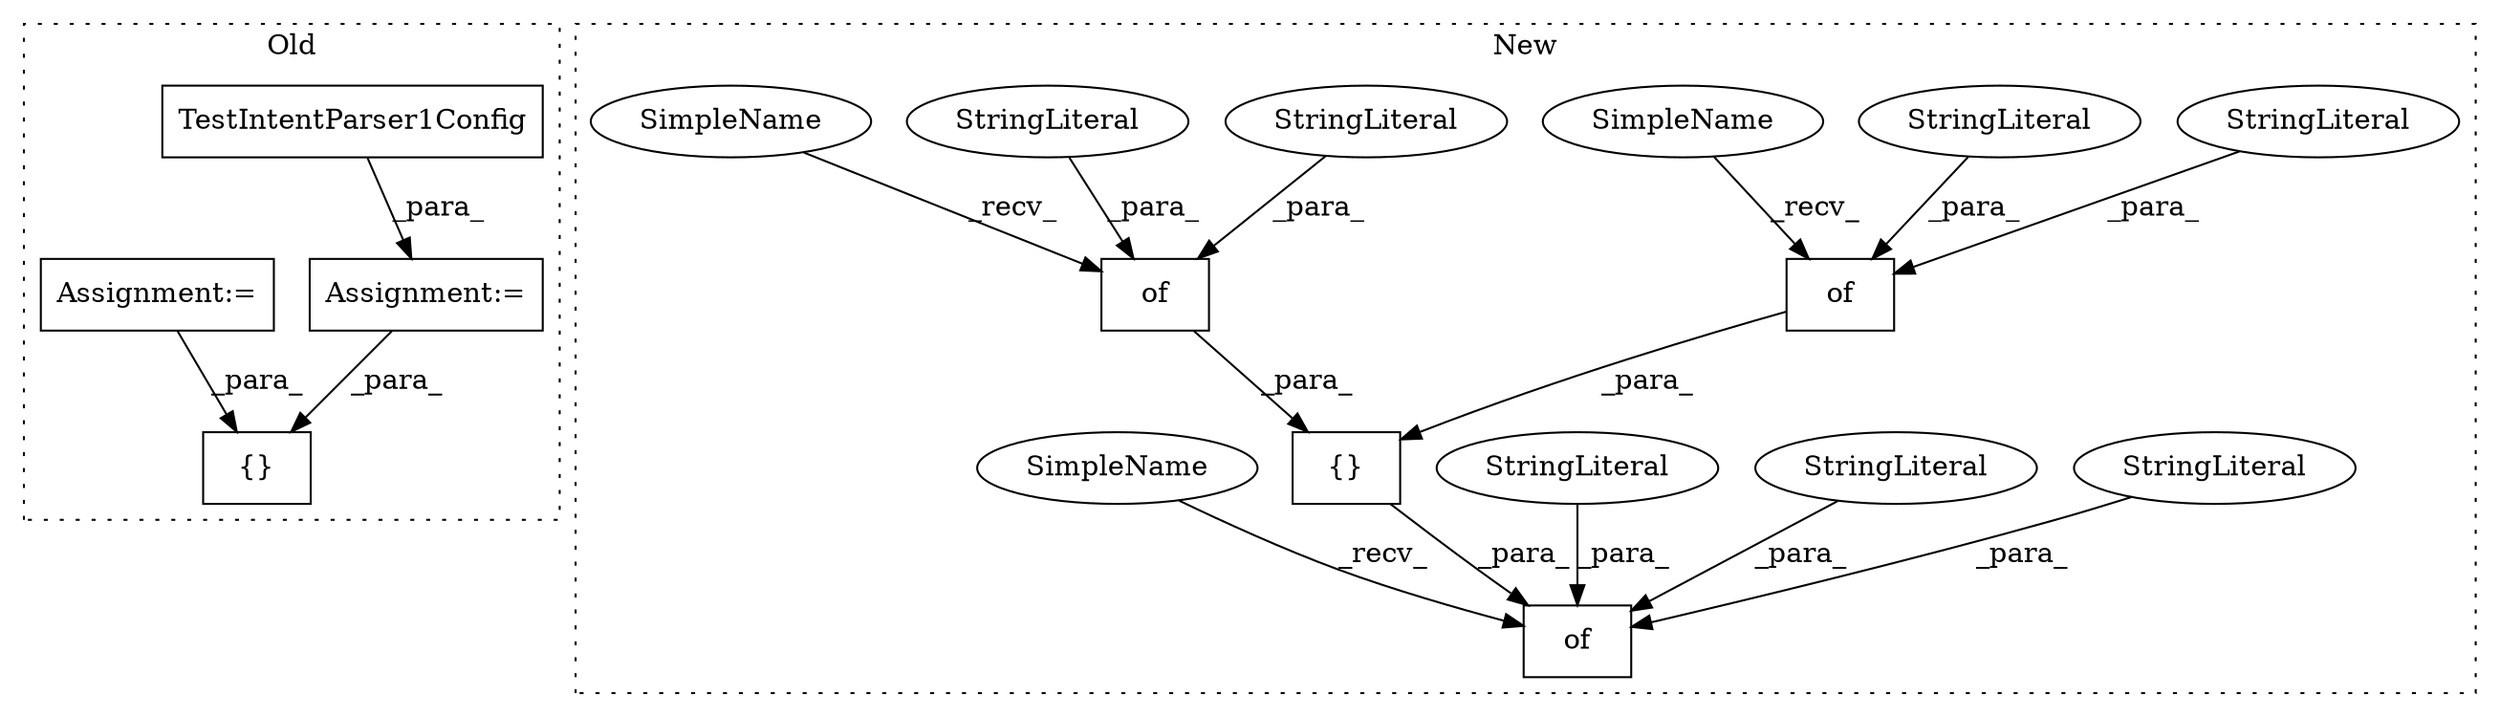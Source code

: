 digraph G {
subgraph cluster0 {
1 [label="TestIntentParser1Config" a="32" s="17277" l="25" shape="box"];
4 [label="{}" a="4" s="17430,17460" l="1,1" shape="box"];
8 [label="Assignment:=" a="7" s="17276" l="1" shape="box"];
9 [label="Assignment:=" a="7" s="17322" l="1" shape="box"];
label = "Old";
style="dotted";
}
subgraph cluster1 {
2 [label="of" a="32" s="14677,14731" l="3,1" shape="box"];
3 [label="{}" a="4" s="14612,14732" l="1,1" shape="box"];
5 [label="of" a="32" s="14535,14733" l="3,1" shape="box"];
6 [label="of" a="32" s="14617,14671" l="3,1" shape="box"];
7 [label="StringLiteral" a="45" s="14714" l="11" shape="ellipse"];
10 [label="StringLiteral" a="45" s="14538" l="11" shape="ellipse"];
11 [label="StringLiteral" a="45" s="14620" l="11" shape="ellipse"];
12 [label="StringLiteral" a="45" s="14632" l="21" shape="ellipse"];
13 [label="StringLiteral" a="45" s="14680" l="11" shape="ellipse"];
14 [label="StringLiteral" a="45" s="14563" l="24" shape="ellipse"];
15 [label="StringLiteral" a="45" s="14550" l="12" shape="ellipse"];
16 [label="SimpleName" a="42" s="14613" l="3" shape="ellipse"];
17 [label="SimpleName" a="42" s="14673" l="3" shape="ellipse"];
18 [label="SimpleName" a="42" s="14531" l="3" shape="ellipse"];
label = "New";
style="dotted";
}
1 -> 8 [label="_para_"];
2 -> 3 [label="_para_"];
3 -> 5 [label="_para_"];
6 -> 3 [label="_para_"];
7 -> 2 [label="_para_"];
8 -> 4 [label="_para_"];
9 -> 4 [label="_para_"];
10 -> 5 [label="_para_"];
11 -> 6 [label="_para_"];
12 -> 6 [label="_para_"];
13 -> 2 [label="_para_"];
14 -> 5 [label="_para_"];
15 -> 5 [label="_para_"];
16 -> 6 [label="_recv_"];
17 -> 2 [label="_recv_"];
18 -> 5 [label="_recv_"];
}